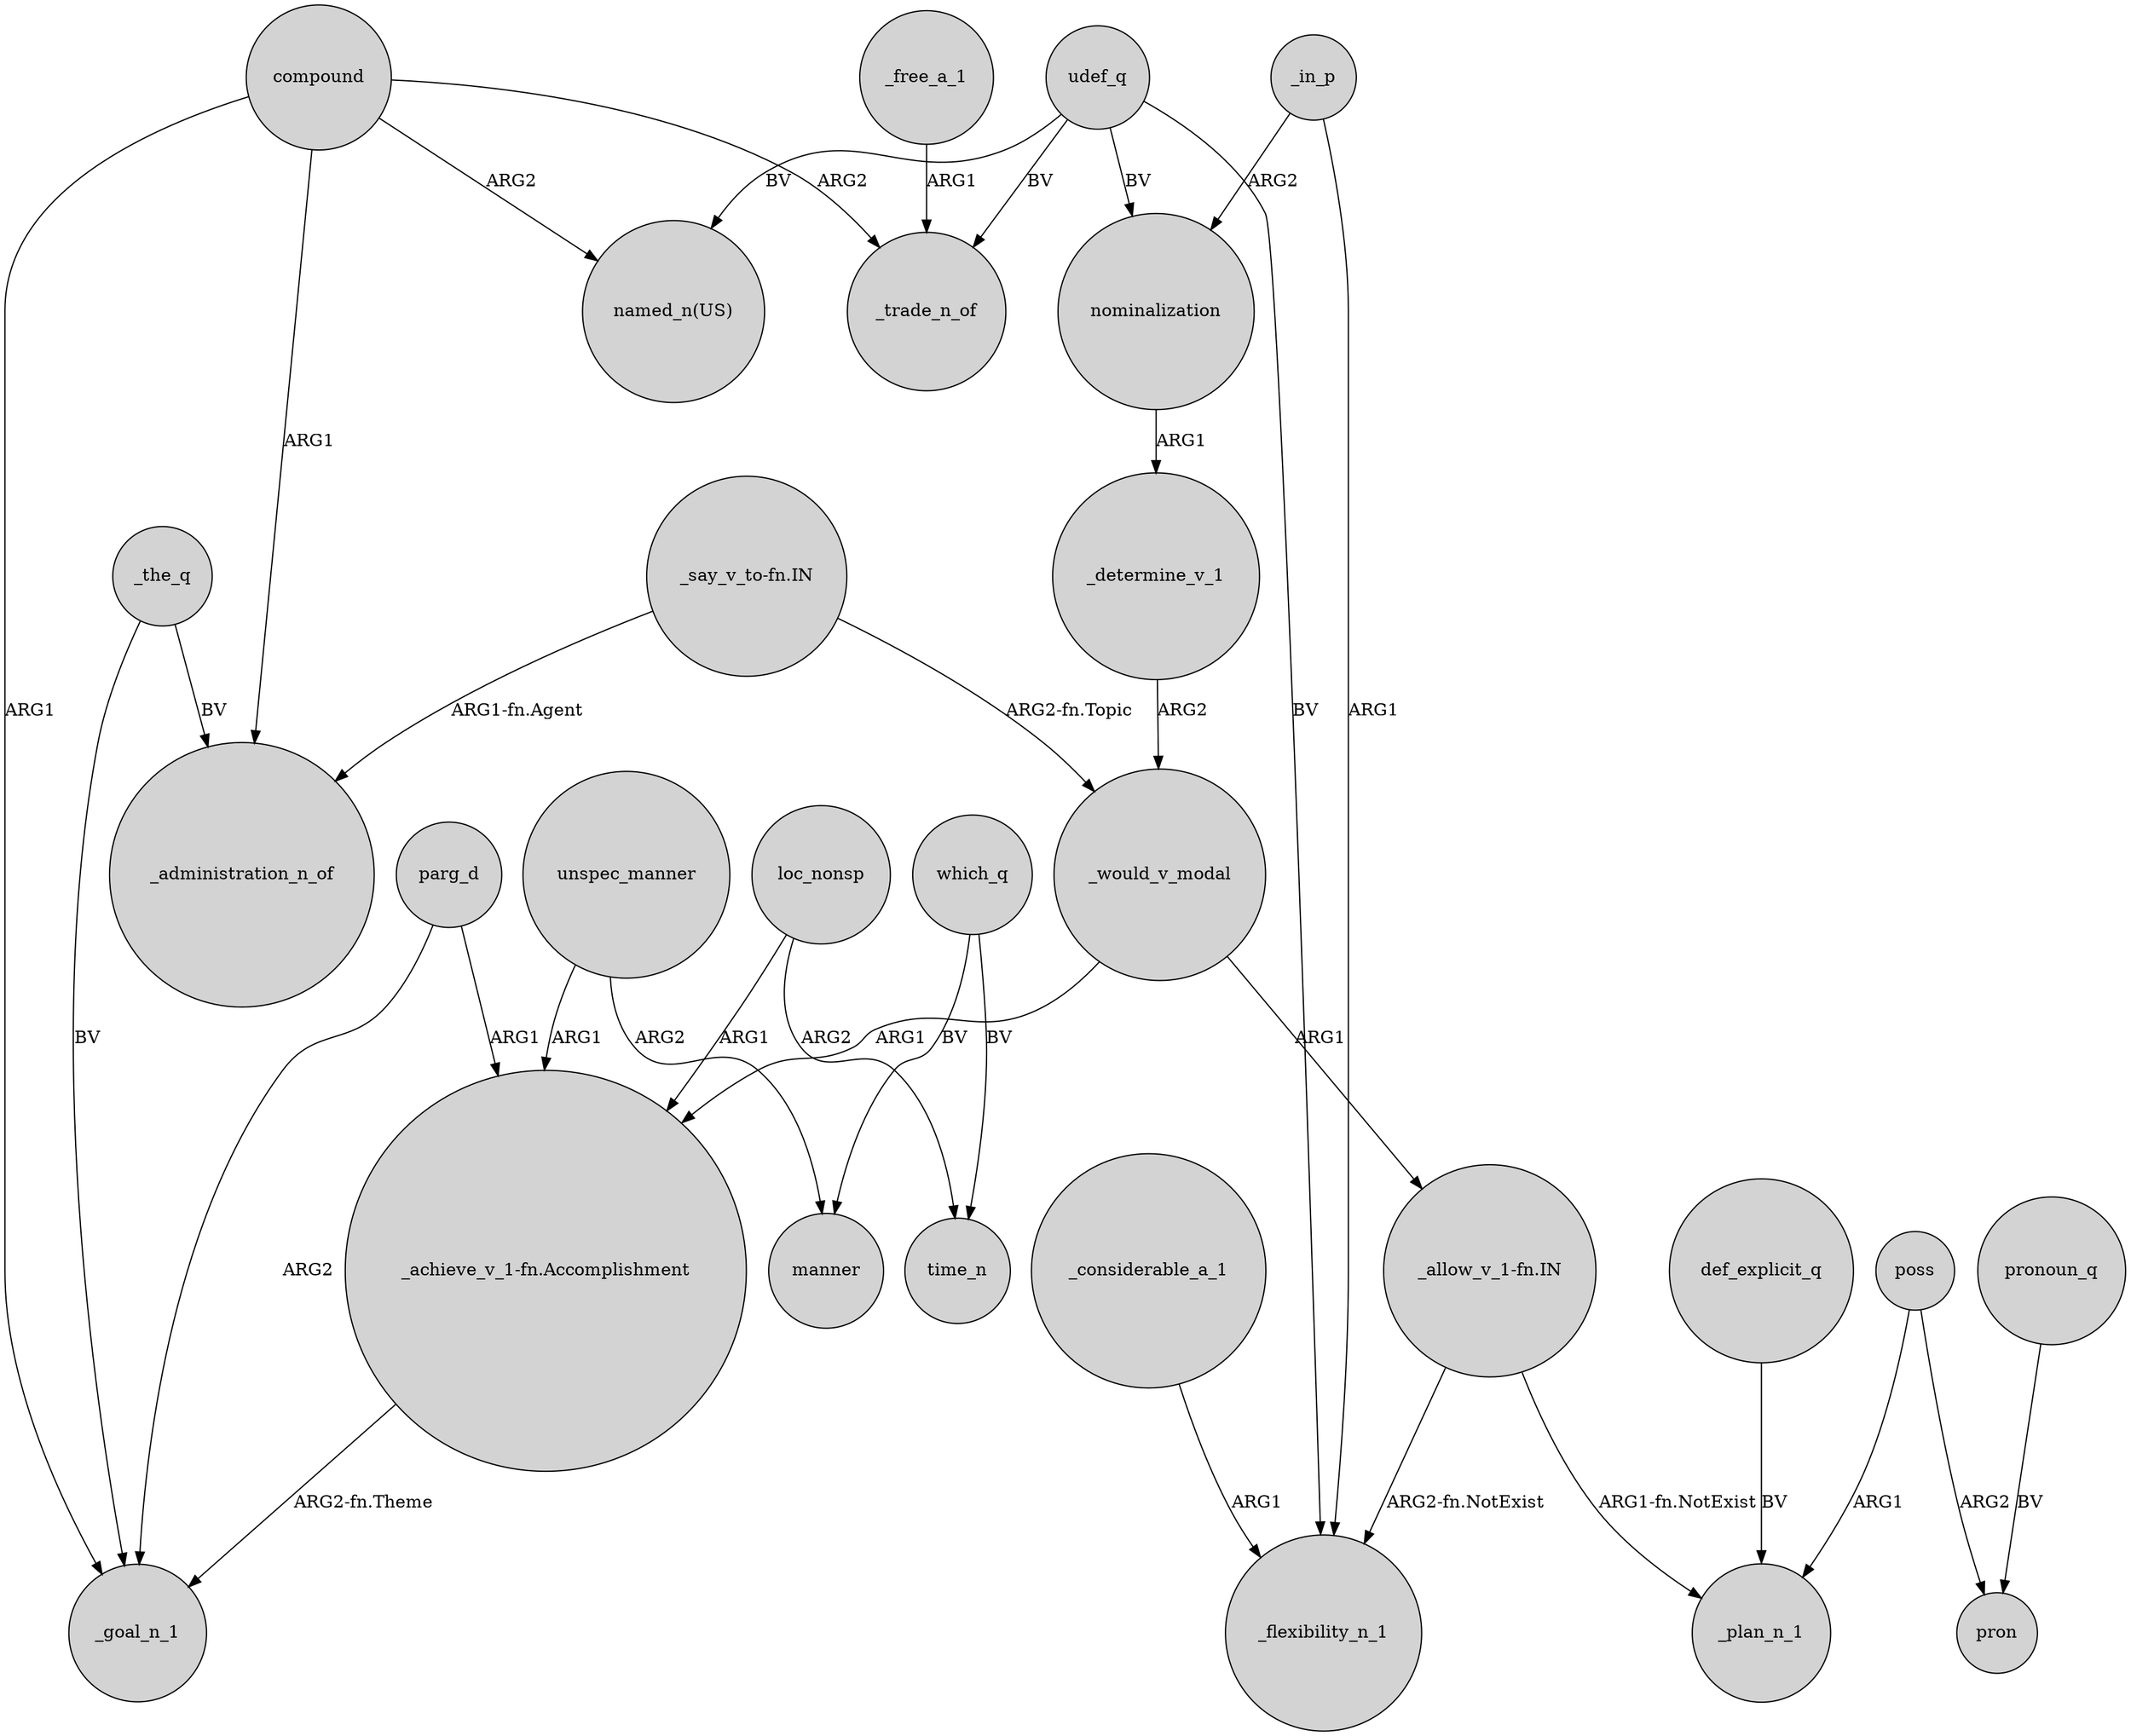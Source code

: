 digraph {
	node [shape=circle style=filled]
	"_say_v_to-fn.IN" -> _would_v_modal [label="ARG2-fn.Topic"]
	poss -> _plan_n_1 [label=ARG1]
	udef_q -> _trade_n_of [label=BV]
	udef_q -> "named_n(US)" [label=BV]
	poss -> pron [label=ARG2]
	nominalization -> _determine_v_1 [label=ARG1]
	def_explicit_q -> _plan_n_1 [label=BV]
	compound -> _administration_n_of [label=ARG1]
	_in_p -> _flexibility_n_1 [label=ARG1]
	_determine_v_1 -> _would_v_modal [label=ARG2]
	which_q -> time_n [label=BV]
	udef_q -> _flexibility_n_1 [label=BV]
	unspec_manner -> "_achieve_v_1-fn.Accomplishment" [label=ARG1]
	which_q -> manner [label=BV]
	_would_v_modal -> "_achieve_v_1-fn.Accomplishment" [label=ARG1]
	compound -> "named_n(US)" [label=ARG2]
	loc_nonsp -> time_n [label=ARG2]
	_the_q -> _goal_n_1 [label=BV]
	pronoun_q -> pron [label=BV]
	_considerable_a_1 -> _flexibility_n_1 [label=ARG1]
	_would_v_modal -> "_allow_v_1-fn.IN" [label=ARG1]
	compound -> _trade_n_of [label=ARG2]
	"_achieve_v_1-fn.Accomplishment" -> _goal_n_1 [label="ARG2-fn.Theme"]
	udef_q -> nominalization [label=BV]
	loc_nonsp -> "_achieve_v_1-fn.Accomplishment" [label=ARG1]
	compound -> _goal_n_1 [label=ARG1]
	parg_d -> _goal_n_1 [label=ARG2]
	_the_q -> _administration_n_of [label=BV]
	"_allow_v_1-fn.IN" -> _plan_n_1 [label="ARG1-fn.NotExist"]
	"_allow_v_1-fn.IN" -> _flexibility_n_1 [label="ARG2-fn.NotExist"]
	"_say_v_to-fn.IN" -> _administration_n_of [label="ARG1-fn.Agent"]
	_in_p -> nominalization [label=ARG2]
	_free_a_1 -> _trade_n_of [label=ARG1]
	unspec_manner -> manner [label=ARG2]
	parg_d -> "_achieve_v_1-fn.Accomplishment" [label=ARG1]
}
